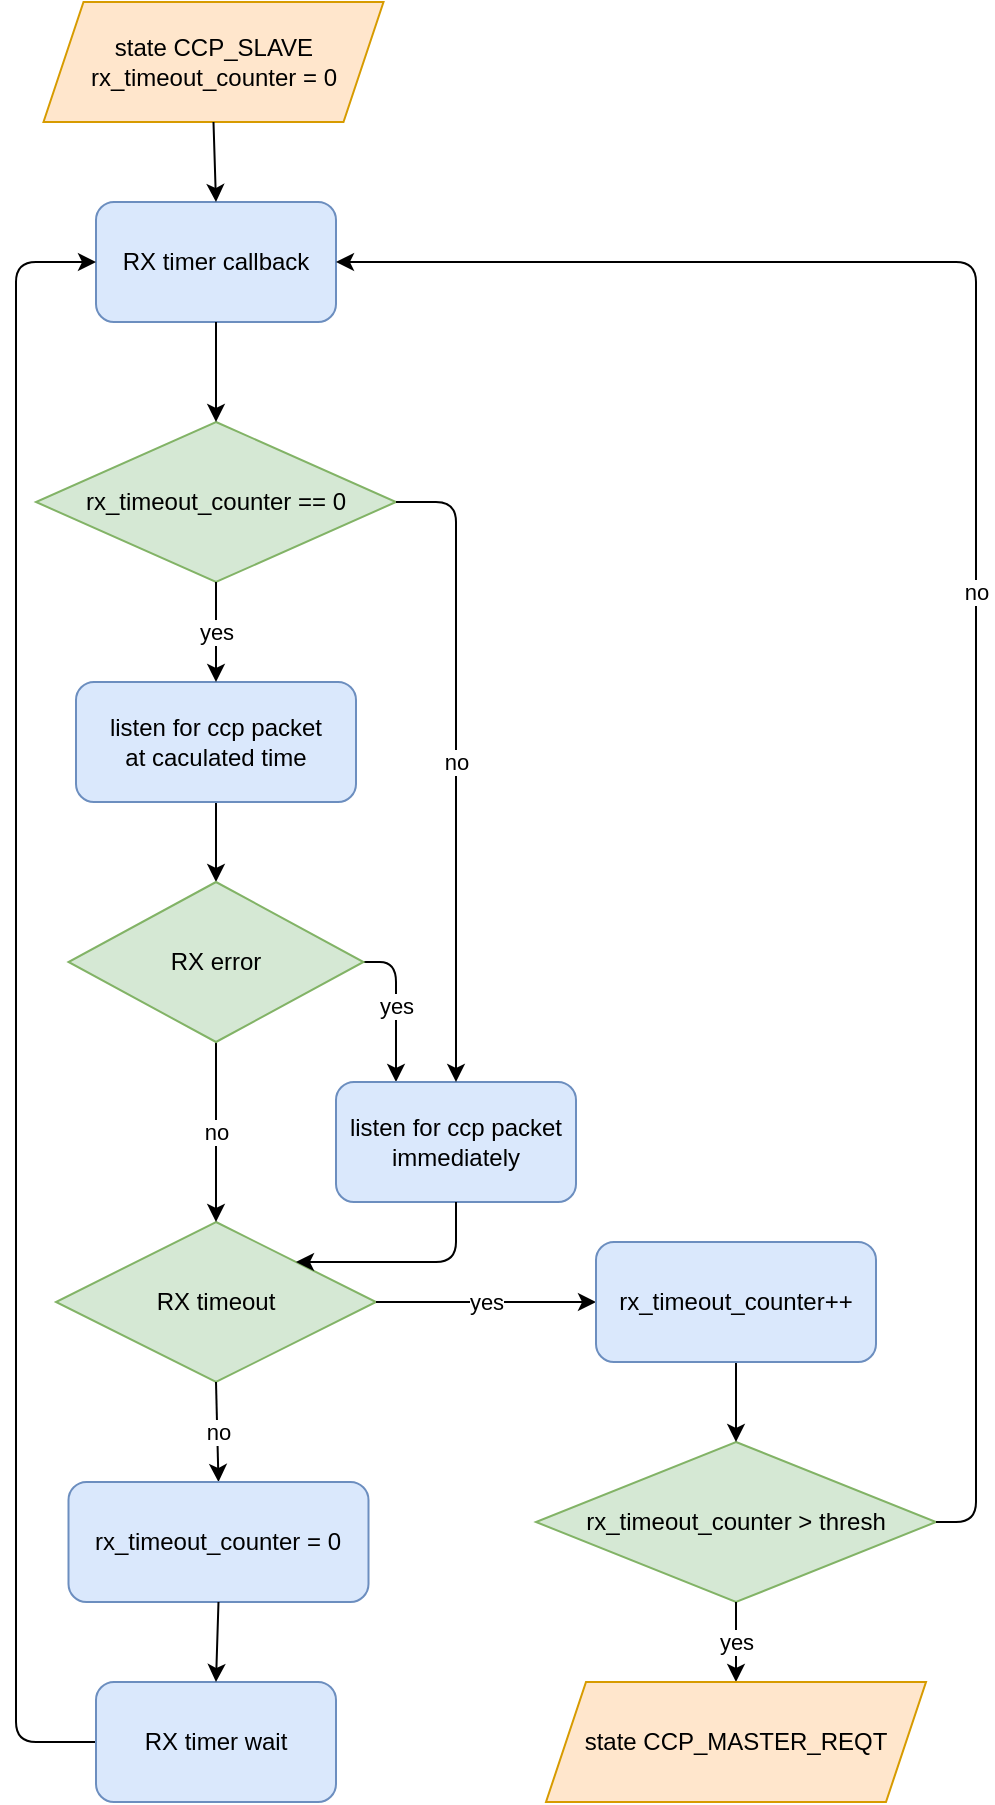 <mxfile version="13.9.9" type="device"><diagram id="xdm3lmTK2qV7JCds8O-u" name="Page-1"><mxGraphModel dx="1129" dy="710" grid="1" gridSize="10" guides="1" tooltips="1" connect="1" arrows="1" fold="1" page="1" pageScale="1" pageWidth="850" pageHeight="1100" math="0" shadow="0"><root><mxCell id="0"/><mxCell id="1" parent="0"/><mxCell id="TEyJSgnB0Auzf7NJlXot-2" value="&lt;span&gt;RX timeout&lt;/span&gt;" style="rhombus;whiteSpace=wrap;html=1;fillColor=#d5e8d4;strokeColor=#82b366;" parent="1" vertex="1"><mxGeometry x="60" y="750" width="160" height="80" as="geometry"/></mxCell><mxCell id="TEyJSgnB0Auzf7NJlXot-4" value="yes" style="endArrow=classic;html=1;exitX=1;exitY=0.5;exitDx=0;exitDy=0;entryX=0;entryY=0.5;entryDx=0;entryDy=0;" parent="1" source="TEyJSgnB0Auzf7NJlXot-2" target="rJGgBPt5tfIbJ21Ovybv-1" edge="1"><mxGeometry width="50" height="50" relative="1" as="geometry"><mxPoint x="280" y="450" as="sourcePoint"/><mxPoint x="275" y="410" as="targetPoint"/><Array as="points"/></mxGeometry></mxCell><mxCell id="TEyJSgnB0Auzf7NJlXot-5" value="&lt;span&gt;rx_timeout_counter &amp;gt; thresh&lt;/span&gt;" style="rhombus;whiteSpace=wrap;html=1;fillColor=#d5e8d4;strokeColor=#82b366;" parent="1" vertex="1"><mxGeometry x="300" y="860" width="200" height="80" as="geometry"/></mxCell><mxCell id="TEyJSgnB0Auzf7NJlXot-6" value="" style="endArrow=classic;html=1;exitX=0.5;exitY=1;exitDx=0;exitDy=0;entryX=0.5;entryY=0;entryDx=0;entryDy=0;" parent="1" source="rJGgBPt5tfIbJ21Ovybv-1" target="TEyJSgnB0Auzf7NJlXot-5" edge="1"><mxGeometry width="50" height="50" relative="1" as="geometry"><mxPoint x="340" y="440" as="sourcePoint"/><mxPoint x="290" y="480" as="targetPoint"/></mxGeometry></mxCell><mxCell id="TEyJSgnB0Auzf7NJlXot-29" value="yes" style="endArrow=classic;html=1;exitX=0.5;exitY=1;exitDx=0;exitDy=0;entryX=0.5;entryY=0;entryDx=0;entryDy=0;" parent="1" source="TEyJSgnB0Auzf7NJlXot-5" target="ahV68L3IhpVhGZr0Xwtw-21" edge="1"><mxGeometry width="50" height="50" relative="1" as="geometry"><mxPoint x="240" y="570" as="sourcePoint"/><mxPoint x="520" y="450" as="targetPoint"/></mxGeometry></mxCell><mxCell id="TEyJSgnB0Auzf7NJlXot-30" value="&lt;span&gt;RX timer callback&lt;/span&gt;" style="rounded=1;whiteSpace=wrap;html=1;fillColor=#dae8fc;strokeColor=#6c8ebf;" parent="1" vertex="1"><mxGeometry x="80" y="240" width="120" height="60" as="geometry"/></mxCell><mxCell id="TEyJSgnB0Auzf7NJlXot-32" value="" style="endArrow=classic;html=1;exitX=0;exitY=0.5;exitDx=0;exitDy=0;entryX=0;entryY=0.5;entryDx=0;entryDy=0;" parent="1" source="TEyJSgnB0Auzf7NJlXot-50" target="TEyJSgnB0Auzf7NJlXot-30" edge="1"><mxGeometry width="50" height="50" relative="1" as="geometry"><mxPoint x="90" y="100" as="sourcePoint"/><mxPoint x="330" y="170" as="targetPoint"/><Array as="points"><mxPoint x="40" y="1010"/><mxPoint x="40" y="270"/></Array></mxGeometry></mxCell><mxCell id="TEyJSgnB0Auzf7NJlXot-34" value="no" style="endArrow=classic;html=1;exitX=0.5;exitY=1;exitDx=0;exitDy=0;entryX=0.5;entryY=0;entryDx=0;entryDy=0;" parent="1" source="TEyJSgnB0Auzf7NJlXot-2" target="TEyJSgnB0Auzf7NJlXot-52" edge="1"><mxGeometry width="50" height="50" relative="1" as="geometry"><mxPoint x="180" y="640" as="sourcePoint"/><mxPoint x="120" y="880" as="targetPoint"/></mxGeometry></mxCell><mxCell id="TEyJSgnB0Auzf7NJlXot-38" value="yes" style="endArrow=classic;html=1;exitX=1;exitY=0.5;exitDx=0;exitDy=0;entryX=0.25;entryY=0;entryDx=0;entryDy=0;" parent="1" source="ahV68L3IhpVhGZr0Xwtw-8" target="TEyJSgnB0Auzf7NJlXot-39" edge="1"><mxGeometry width="50" height="50" relative="1" as="geometry"><mxPoint x="250" y="720" as="sourcePoint"/><mxPoint x="320" y="630" as="targetPoint"/><Array as="points"><mxPoint x="230" y="620"/></Array></mxGeometry></mxCell><mxCell id="TEyJSgnB0Auzf7NJlXot-39" value="listen for ccp packet&lt;br&gt;immediately" style="rounded=1;whiteSpace=wrap;html=1;fillColor=#dae8fc;strokeColor=#6c8ebf;" parent="1" vertex="1"><mxGeometry x="200" y="680" width="120" height="60" as="geometry"/></mxCell><mxCell id="TEyJSgnB0Auzf7NJlXot-42" value="no" style="endArrow=classic;html=1;exitX=0.5;exitY=1;exitDx=0;exitDy=0;" parent="1" source="ahV68L3IhpVhGZr0Xwtw-8" target="TEyJSgnB0Auzf7NJlXot-2" edge="1"><mxGeometry width="50" height="50" relative="1" as="geometry"><mxPoint x="140.0" y="790" as="sourcePoint"/><mxPoint x="140.0" y="820" as="targetPoint"/></mxGeometry></mxCell><mxCell id="TEyJSgnB0Auzf7NJlXot-44" value="" style="endArrow=classic;html=1;exitX=0.5;exitY=1;exitDx=0;exitDy=0;entryX=1;entryY=0;entryDx=0;entryDy=0;" parent="1" source="TEyJSgnB0Auzf7NJlXot-39" target="TEyJSgnB0Auzf7NJlXot-2" edge="1"><mxGeometry width="50" height="50" relative="1" as="geometry"><mxPoint x="230" y="700" as="sourcePoint"/><mxPoint x="320" y="880" as="targetPoint"/><Array as="points"><mxPoint x="260" y="770"/></Array></mxGeometry></mxCell><mxCell id="TEyJSgnB0Auzf7NJlXot-50" value="RX timer wait" style="rounded=1;whiteSpace=wrap;html=1;fillColor=#dae8fc;strokeColor=#6c8ebf;" parent="1" vertex="1"><mxGeometry x="80" y="980" width="120" height="60" as="geometry"/></mxCell><mxCell id="TEyJSgnB0Auzf7NJlXot-52" value="&lt;span&gt;rx_timeout_counter = 0&lt;/span&gt;" style="rounded=1;whiteSpace=wrap;html=1;fillColor=#dae8fc;strokeColor=#6c8ebf;" parent="1" vertex="1"><mxGeometry x="66.25" y="880" width="150" height="60" as="geometry"/></mxCell><mxCell id="rJGgBPt5tfIbJ21Ovybv-1" value="&lt;span style=&quot;font-family: &amp;#34;helvetica&amp;#34;&quot;&gt;rx_timeout_counter++&lt;/span&gt;" style="rounded=1;whiteSpace=wrap;html=1;fillColor=#dae8fc;strokeColor=#6c8ebf;" parent="1" vertex="1"><mxGeometry x="330" y="760" width="140" height="60" as="geometry"/></mxCell><mxCell id="ahV68L3IhpVhGZr0Xwtw-3" value="" style="endArrow=classic;html=1;exitX=0.5;exitY=1;exitDx=0;exitDy=0;entryX=0.5;entryY=0;entryDx=0;entryDy=0;" edge="1" parent="1" source="ahV68L3IhpVhGZr0Xwtw-4" target="ahV68L3IhpVhGZr0Xwtw-8"><mxGeometry width="50" height="50" relative="1" as="geometry"><mxPoint x="140.0" y="410" as="sourcePoint"/><mxPoint x="80" y="480" as="targetPoint"/></mxGeometry></mxCell><mxCell id="ahV68L3IhpVhGZr0Xwtw-5" value="&lt;span&gt;rx_timeout_counter == 0&lt;/span&gt;" style="rhombus;whiteSpace=wrap;html=1;fillColor=#d5e8d4;strokeColor=#82b366;" vertex="1" parent="1"><mxGeometry x="50" y="350" width="180" height="80" as="geometry"/></mxCell><mxCell id="ahV68L3IhpVhGZr0Xwtw-4" value="listen for ccp packet&lt;br&gt;at caculated time" style="rounded=1;whiteSpace=wrap;html=1;fillColor=#dae8fc;strokeColor=#6c8ebf;" vertex="1" parent="1"><mxGeometry x="70" y="480" width="140" height="60" as="geometry"/></mxCell><mxCell id="ahV68L3IhpVhGZr0Xwtw-6" value="" style="endArrow=classic;html=1;exitX=0.5;exitY=1;exitDx=0;exitDy=0;entryX=0.5;entryY=0;entryDx=0;entryDy=0;" edge="1" parent="1" source="TEyJSgnB0Auzf7NJlXot-30" target="ahV68L3IhpVhGZr0Xwtw-5"><mxGeometry width="50" height="50" relative="1" as="geometry"><mxPoint x="140.0" y="410" as="sourcePoint"/><mxPoint x="130.0" y="590" as="targetPoint"/></mxGeometry></mxCell><mxCell id="ahV68L3IhpVhGZr0Xwtw-7" value="yes" style="endArrow=classic;html=1;exitX=0.5;exitY=1;exitDx=0;exitDy=0;entryX=0.5;entryY=0;entryDx=0;entryDy=0;" edge="1" parent="1" source="ahV68L3IhpVhGZr0Xwtw-5" target="ahV68L3IhpVhGZr0Xwtw-4"><mxGeometry width="50" height="50" relative="1" as="geometry"><mxPoint x="150" y="640" as="sourcePoint"/><mxPoint x="200" y="590" as="targetPoint"/></mxGeometry></mxCell><mxCell id="ahV68L3IhpVhGZr0Xwtw-8" value="RX error" style="rhombus;whiteSpace=wrap;html=1;fillColor=#d5e8d4;strokeColor=#82b366;" vertex="1" parent="1"><mxGeometry x="66.25" y="580" width="147.5" height="80" as="geometry"/></mxCell><mxCell id="ahV68L3IhpVhGZr0Xwtw-9" value="no" style="endArrow=classic;html=1;exitX=1;exitY=0.5;exitDx=0;exitDy=0;entryX=1;entryY=0.5;entryDx=0;entryDy=0;" edge="1" parent="1" source="TEyJSgnB0Auzf7NJlXot-5" target="TEyJSgnB0Auzf7NJlXot-30"><mxGeometry width="50" height="50" relative="1" as="geometry"><mxPoint x="110" y="680" as="sourcePoint"/><mxPoint x="330" y="260" as="targetPoint"/><Array as="points"><mxPoint x="520" y="900"/><mxPoint x="520" y="270"/></Array></mxGeometry></mxCell><mxCell id="ahV68L3IhpVhGZr0Xwtw-11" value="no" style="endArrow=classic;html=1;exitX=1;exitY=0.5;exitDx=0;exitDy=0;entryX=0.5;entryY=0;entryDx=0;entryDy=0;" edge="1" parent="1" source="ahV68L3IhpVhGZr0Xwtw-5" target="TEyJSgnB0Auzf7NJlXot-39"><mxGeometry width="50" height="50" relative="1" as="geometry"><mxPoint x="270" y="600" as="sourcePoint"/><mxPoint x="270" y="650" as="targetPoint"/><Array as="points"><mxPoint x="260" y="390"/></Array></mxGeometry></mxCell><mxCell id="ahV68L3IhpVhGZr0Xwtw-15" value="&lt;span&gt;state CCP_SLAVE&lt;br&gt;&lt;/span&gt;rx_timeout_counter = 0&lt;span&gt;&lt;br&gt;&lt;/span&gt;" style="shape=parallelogram;perimeter=parallelogramPerimeter;whiteSpace=wrap;html=1;fixedSize=1;fillColor=#ffe6cc;strokeColor=#d79b00;" vertex="1" parent="1"><mxGeometry x="53.75" y="140" width="170" height="60" as="geometry"/></mxCell><mxCell id="ahV68L3IhpVhGZr0Xwtw-16" value="" style="endArrow=classic;html=1;entryX=0.5;entryY=0;entryDx=0;entryDy=0;exitX=0.5;exitY=1;exitDx=0;exitDy=0;" edge="1" parent="1" source="ahV68L3IhpVhGZr0Xwtw-15" target="TEyJSgnB0Auzf7NJlXot-30"><mxGeometry width="50" height="50" relative="1" as="geometry"><mxPoint x="146" y="200" as="sourcePoint"/><mxPoint x="60" y="420" as="targetPoint"/></mxGeometry></mxCell><mxCell id="ahV68L3IhpVhGZr0Xwtw-20" value="" style="endArrow=classic;html=1;exitX=0.5;exitY=1;exitDx=0;exitDy=0;entryX=0.5;entryY=0;entryDx=0;entryDy=0;" edge="1" parent="1" source="TEyJSgnB0Auzf7NJlXot-52" target="TEyJSgnB0Auzf7NJlXot-50"><mxGeometry width="50" height="50" relative="1" as="geometry"><mxPoint x="-20" y="610" as="sourcePoint"/><mxPoint x="30" y="560" as="targetPoint"/></mxGeometry></mxCell><mxCell id="ahV68L3IhpVhGZr0Xwtw-21" value="&lt;span&gt;state CCP_MASTER_REQT&lt;br&gt;&lt;/span&gt;" style="shape=parallelogram;perimeter=parallelogramPerimeter;whiteSpace=wrap;html=1;fixedSize=1;fillColor=#ffe6cc;strokeColor=#d79b00;" vertex="1" parent="1"><mxGeometry x="305" y="980" width="190" height="60" as="geometry"/></mxCell></root></mxGraphModel></diagram></mxfile>